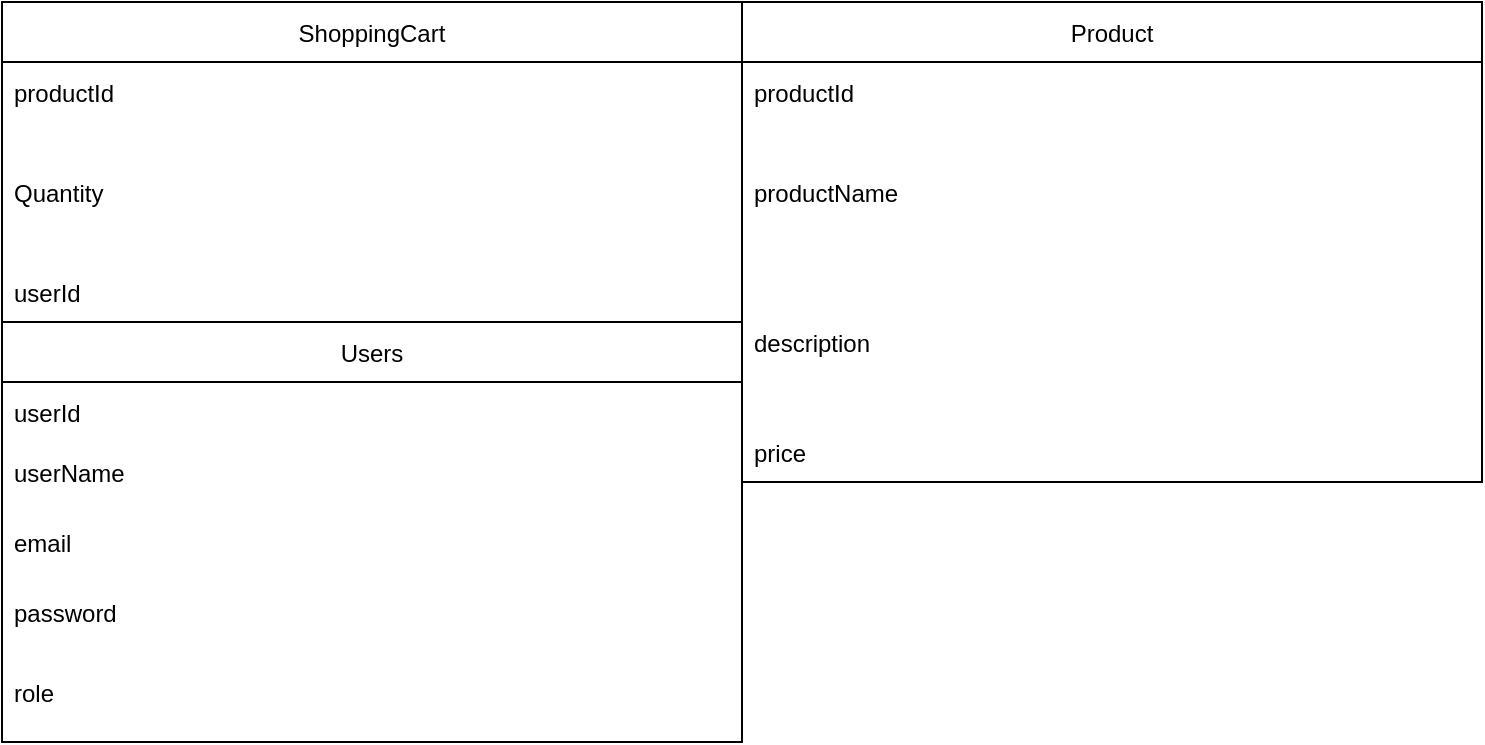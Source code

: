 <mxfile version="15.9.1" type="device"><diagram id="3UKn0pJOcMgI-lhJEsPp" name="Page-1"><mxGraphModel dx="946" dy="618" grid="1" gridSize="10" guides="1" tooltips="1" connect="1" arrows="1" fold="1" page="1" pageScale="1" pageWidth="850" pageHeight="1100" math="0" shadow="0"><root><mxCell id="0"/><mxCell id="1" parent="0"/><mxCell id="xUhtbKnH_uIVqVrVoiNd-19" value="ShoppingCart" style="swimlane;fontStyle=0;childLayout=stackLayout;horizontal=1;startSize=30;horizontalStack=0;resizeParent=1;resizeParentMax=0;resizeLast=0;collapsible=1;marginBottom=0;" vertex="1" parent="1"><mxGeometry x="20" y="20" width="370" height="160" as="geometry"/></mxCell><mxCell id="xUhtbKnH_uIVqVrVoiNd-20" value="productId" style="text;strokeColor=none;fillColor=none;align=left;verticalAlign=middle;spacingLeft=4;spacingRight=4;overflow=hidden;points=[[0,0.5],[1,0.5]];portConstraint=eastwest;rotatable=0;" vertex="1" parent="xUhtbKnH_uIVqVrVoiNd-19"><mxGeometry y="30" width="370" height="30" as="geometry"/></mxCell><mxCell id="xUhtbKnH_uIVqVrVoiNd-22" value="Quantity" style="text;strokeColor=none;fillColor=none;align=left;verticalAlign=middle;spacingLeft=4;spacingRight=4;overflow=hidden;points=[[0,0.5],[1,0.5]];portConstraint=eastwest;rotatable=0;" vertex="1" parent="xUhtbKnH_uIVqVrVoiNd-19"><mxGeometry y="60" width="370" height="70" as="geometry"/></mxCell><mxCell id="xUhtbKnH_uIVqVrVoiNd-23" value="userId" style="text;strokeColor=none;fillColor=none;align=left;verticalAlign=middle;spacingLeft=4;spacingRight=4;overflow=hidden;points=[[0,0.5],[1,0.5]];portConstraint=eastwest;rotatable=0;" vertex="1" parent="xUhtbKnH_uIVqVrVoiNd-19"><mxGeometry y="130" width="370" height="30" as="geometry"/></mxCell><mxCell id="xUhtbKnH_uIVqVrVoiNd-24" value="Product" style="swimlane;fontStyle=0;childLayout=stackLayout;horizontal=1;startSize=30;horizontalStack=0;resizeParent=1;resizeParentMax=0;resizeLast=0;collapsible=1;marginBottom=0;" vertex="1" parent="1"><mxGeometry x="390" y="20" width="370" height="240" as="geometry"/></mxCell><mxCell id="xUhtbKnH_uIVqVrVoiNd-25" value="productId" style="text;strokeColor=none;fillColor=none;align=left;verticalAlign=middle;spacingLeft=4;spacingRight=4;overflow=hidden;points=[[0,0.5],[1,0.5]];portConstraint=eastwest;rotatable=0;" vertex="1" parent="xUhtbKnH_uIVqVrVoiNd-24"><mxGeometry y="30" width="370" height="30" as="geometry"/></mxCell><mxCell id="xUhtbKnH_uIVqVrVoiNd-26" value="productName" style="text;strokeColor=none;fillColor=none;align=left;verticalAlign=middle;spacingLeft=4;spacingRight=4;overflow=hidden;points=[[0,0.5],[1,0.5]];portConstraint=eastwest;rotatable=0;" vertex="1" parent="xUhtbKnH_uIVqVrVoiNd-24"><mxGeometry y="60" width="370" height="70" as="geometry"/></mxCell><mxCell id="xUhtbKnH_uIVqVrVoiNd-27" value="description" style="text;strokeColor=none;fillColor=none;align=left;verticalAlign=middle;spacingLeft=4;spacingRight=4;overflow=hidden;points=[[0,0.5],[1,0.5]];portConstraint=eastwest;rotatable=0;" vertex="1" parent="xUhtbKnH_uIVqVrVoiNd-24"><mxGeometry y="130" width="370" height="80" as="geometry"/></mxCell><mxCell id="xUhtbKnH_uIVqVrVoiNd-28" value="price" style="text;strokeColor=none;fillColor=none;align=left;verticalAlign=middle;spacingLeft=4;spacingRight=4;overflow=hidden;points=[[0,0.5],[1,0.5]];portConstraint=eastwest;rotatable=0;" vertex="1" parent="xUhtbKnH_uIVqVrVoiNd-24"><mxGeometry y="210" width="370" height="30" as="geometry"/></mxCell><mxCell id="xUhtbKnH_uIVqVrVoiNd-29" value="Users" style="swimlane;fontStyle=0;childLayout=stackLayout;horizontal=1;startSize=30;horizontalStack=0;resizeParent=1;resizeParentMax=0;resizeLast=0;collapsible=1;marginBottom=0;" vertex="1" parent="1"><mxGeometry x="20" y="180" width="370" height="210" as="geometry"/></mxCell><mxCell id="xUhtbKnH_uIVqVrVoiNd-30" value="userId" style="text;strokeColor=none;fillColor=none;align=left;verticalAlign=middle;spacingLeft=4;spacingRight=4;overflow=hidden;points=[[0,0.5],[1,0.5]];portConstraint=eastwest;rotatable=0;" vertex="1" parent="xUhtbKnH_uIVqVrVoiNd-29"><mxGeometry y="30" width="370" height="30" as="geometry"/></mxCell><mxCell id="xUhtbKnH_uIVqVrVoiNd-31" value="userName" style="text;strokeColor=none;fillColor=none;align=left;verticalAlign=middle;spacingLeft=4;spacingRight=4;overflow=hidden;points=[[0,0.5],[1,0.5]];portConstraint=eastwest;rotatable=0;" vertex="1" parent="xUhtbKnH_uIVqVrVoiNd-29"><mxGeometry y="60" width="370" height="30" as="geometry"/></mxCell><mxCell id="xUhtbKnH_uIVqVrVoiNd-32" value="email" style="text;strokeColor=none;fillColor=none;align=left;verticalAlign=middle;spacingLeft=4;spacingRight=4;overflow=hidden;points=[[0,0.5],[1,0.5]];portConstraint=eastwest;rotatable=0;" vertex="1" parent="xUhtbKnH_uIVqVrVoiNd-29"><mxGeometry y="90" width="370" height="40" as="geometry"/></mxCell><mxCell id="xUhtbKnH_uIVqVrVoiNd-33" value="password" style="text;strokeColor=none;fillColor=none;align=left;verticalAlign=middle;spacingLeft=4;spacingRight=4;overflow=hidden;points=[[0,0.5],[1,0.5]];portConstraint=eastwest;rotatable=0;" vertex="1" parent="xUhtbKnH_uIVqVrVoiNd-29"><mxGeometry y="130" width="370" height="30" as="geometry"/></mxCell><mxCell id="xUhtbKnH_uIVqVrVoiNd-38" value="role" style="text;strokeColor=none;fillColor=none;align=left;verticalAlign=middle;spacingLeft=4;spacingRight=4;overflow=hidden;points=[[0,0.5],[1,0.5]];portConstraint=eastwest;rotatable=0;" vertex="1" parent="xUhtbKnH_uIVqVrVoiNd-29"><mxGeometry y="160" width="370" height="50" as="geometry"/></mxCell></root></mxGraphModel></diagram></mxfile>